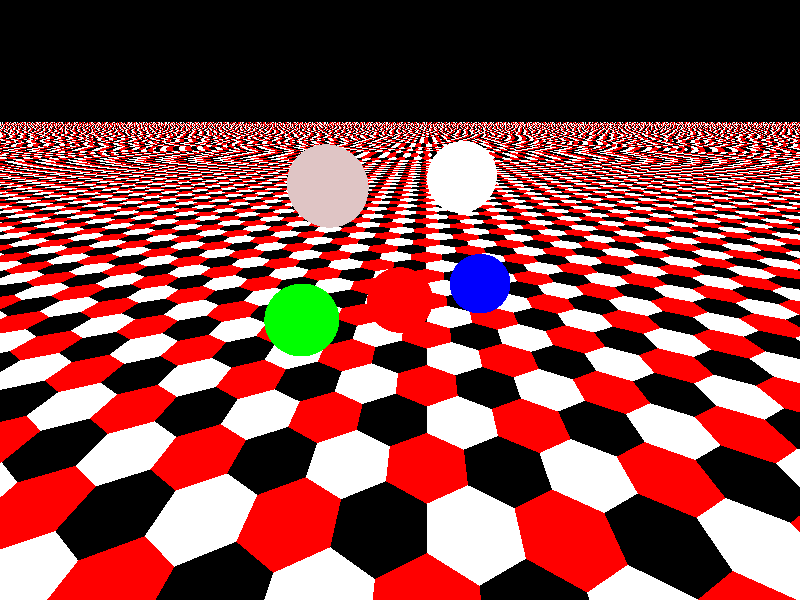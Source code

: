 #include "colors.inc"

plane {
	y, -2
	pigment {hexagon Black, White, Red}	
}

sphere {
    <-3,0,0>, 1
    pigment { Green }
    finish {
      ambient 0.5
      diffuse 0.2
      phong 0.80
      phong_size 25
      reflection 0.75
    }
}

sphere{
    <2,3.5,0>,1
    pigment{ White }
    finish{
      ambient 0.1
      diffuse 0.1
      phong 100
      phong_size 75
      reflection 0.1
    }
}

sphere{
    <-2,3.5,0>,1
    pigment{ Pink }
    finish{
      ambient 0.1
      diffuse 0.1
      phong 50
      phong_size 10
      reflection 0.5
    }
}

sphere {
    <0,0,0>, 1
    pigment { Red }
    finish {
      ambient 0.2
      diffuse 0.6
      phong .75
      phong_size 100
    }
}

sphere {
    <3,0,0>, 1
    pigment { Blue }
    finish {
      ambient 0.8
      diffuse 0.3
      phong .75
      phong_size 1000
    }
}


  light_source {
    <10, 10, -10>
    color Yellow
  }
  
  
  light_source{
    <10,10,10>
    color Blue
  }

camera {
	location <-5, 5, -10>
	angle 90
	look_at <0, 0, 0>	
}